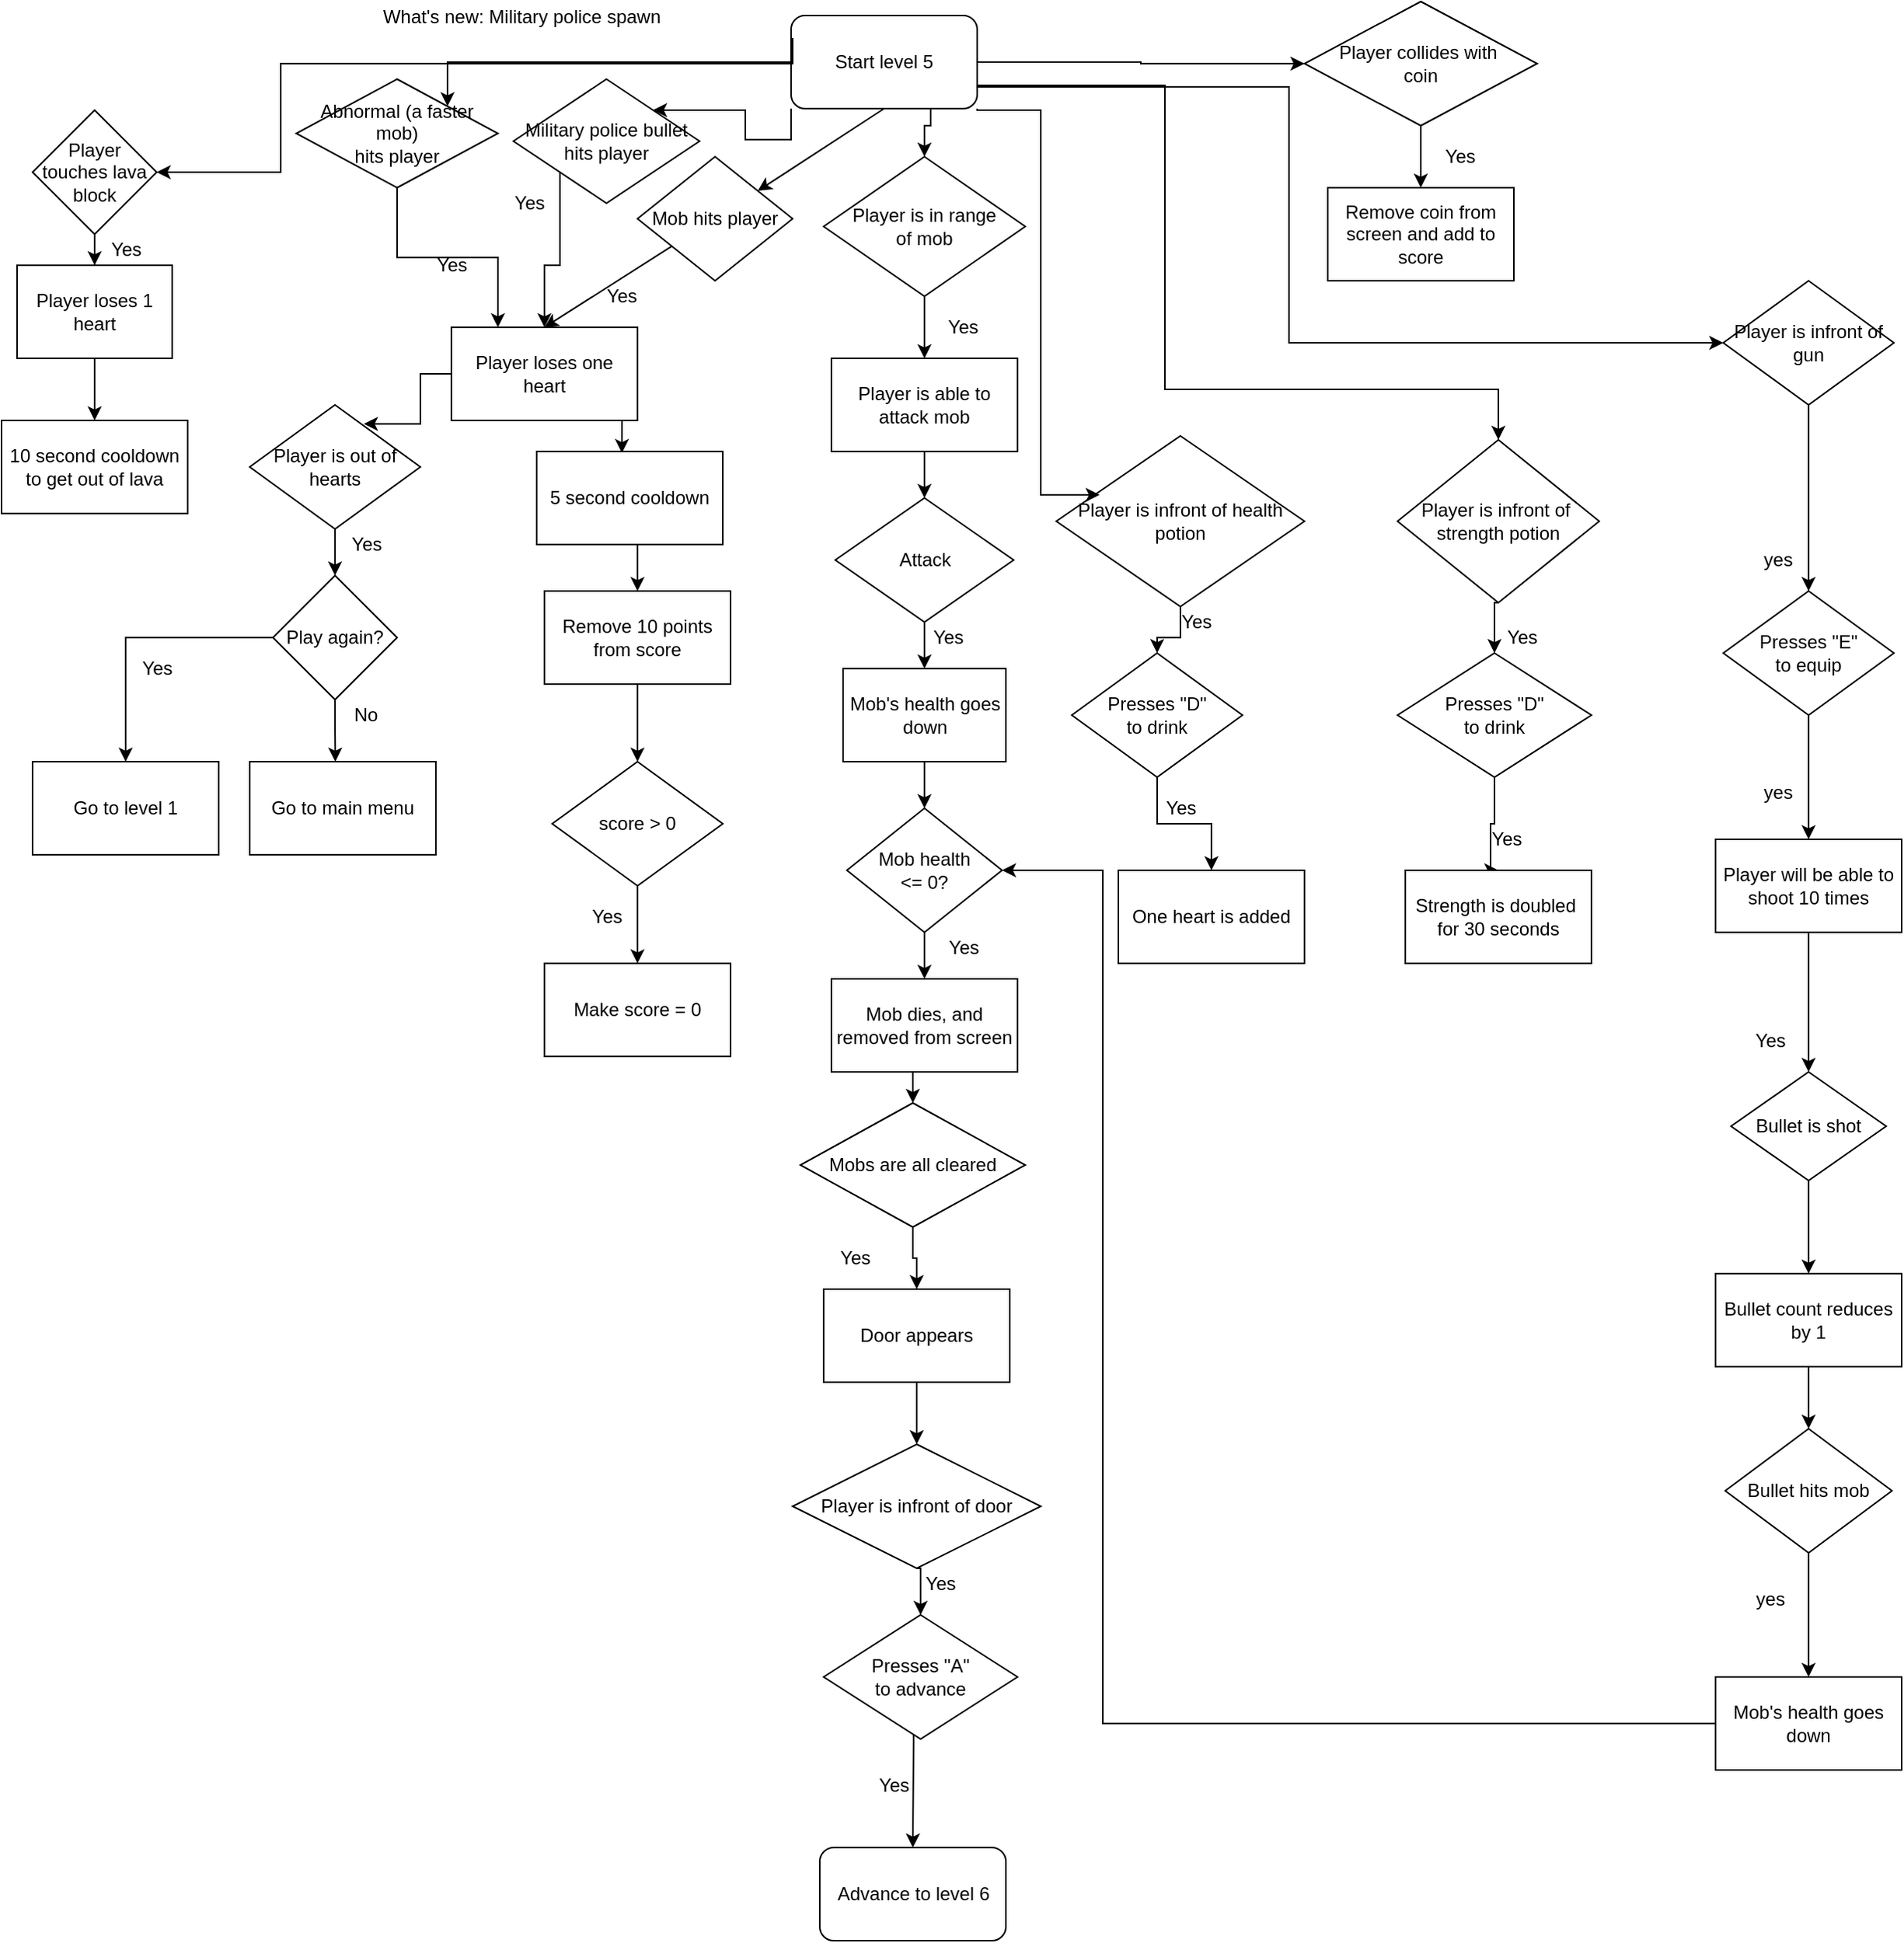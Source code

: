 <mxfile version="14.4.8" type="device"><diagram id="xkkhSHeA-ffI-onqJJuW" name="Page-1"><mxGraphModel dx="2272" dy="737" grid="1" gridSize="10" guides="1" tooltips="1" connect="1" arrows="1" fold="1" page="1" pageScale="1" pageWidth="850" pageHeight="1100" math="0" shadow="0"><root><mxCell id="0"/><mxCell id="1" parent="0"/><mxCell id="xJRGZZut8tcqVlzGXJP9-3" value="" style="group" parent="1" vertex="1" connectable="0"><mxGeometry x="360" y="10" width="120" height="60" as="geometry"/></mxCell><mxCell id="xJRGZZut8tcqVlzGXJP9-1" value="Start level 5" style="rounded=1;whiteSpace=wrap;html=1;" parent="xJRGZZut8tcqVlzGXJP9-3" vertex="1"><mxGeometry x="-1" y="-1" width="120" height="60" as="geometry"/></mxCell><mxCell id="xJRGZZut8tcqVlzGXJP9-4" value="Mob hits player" style="rhombus;whiteSpace=wrap;html=1;" parent="1" vertex="1"><mxGeometry x="260" y="100" width="100" height="80" as="geometry"/></mxCell><mxCell id="xJRGZZut8tcqVlzGXJP9-43" style="edgeStyle=orthogonalEdgeStyle;rounded=0;orthogonalLoop=1;jettySize=auto;html=1;exitX=1;exitY=1;exitDx=0;exitDy=0;entryX=0.458;entryY=0.017;entryDx=0;entryDy=0;entryPerimeter=0;" parent="1" source="xJRGZZut8tcqVlzGXJP9-5" target="xJRGZZut8tcqVlzGXJP9-42" edge="1"><mxGeometry relative="1" as="geometry"/></mxCell><mxCell id="xJRGZZut8tcqVlzGXJP9-51" style="edgeStyle=orthogonalEdgeStyle;rounded=0;orthogonalLoop=1;jettySize=auto;html=1;exitX=0;exitY=0.5;exitDx=0;exitDy=0;entryX=0.669;entryY=0.153;entryDx=0;entryDy=0;entryPerimeter=0;" parent="1" source="xJRGZZut8tcqVlzGXJP9-5" target="xJRGZZut8tcqVlzGXJP9-41" edge="1"><mxGeometry relative="1" as="geometry"/></mxCell><mxCell id="xJRGZZut8tcqVlzGXJP9-5" value="Player loses one heart" style="rounded=0;whiteSpace=wrap;html=1;" parent="1" vertex="1"><mxGeometry x="140" y="210" width="120" height="60" as="geometry"/></mxCell><mxCell id="xJRGZZut8tcqVlzGXJP9-8" value="" style="endArrow=classic;html=1;entryX=0.5;entryY=0;entryDx=0;entryDy=0;" parent="1" source="xJRGZZut8tcqVlzGXJP9-4" target="xJRGZZut8tcqVlzGXJP9-5" edge="1"><mxGeometry width="50" height="50" relative="1" as="geometry"><mxPoint x="400" y="280" as="sourcePoint"/><mxPoint x="220" y="160" as="targetPoint"/></mxGeometry></mxCell><mxCell id="xJRGZZut8tcqVlzGXJP9-9" value="Yes" style="text;html=1;strokeColor=none;fillColor=none;align=center;verticalAlign=middle;whiteSpace=wrap;rounded=0;" parent="1" vertex="1"><mxGeometry x="230" y="180" width="40" height="20" as="geometry"/></mxCell><mxCell id="xJRGZZut8tcqVlzGXJP9-10" value="" style="endArrow=classic;html=1;exitX=0.5;exitY=1;exitDx=0;exitDy=0;" parent="1" source="xJRGZZut8tcqVlzGXJP9-1" target="xJRGZZut8tcqVlzGXJP9-4" edge="1"><mxGeometry width="50" height="50" relative="1" as="geometry"><mxPoint x="400" y="280" as="sourcePoint"/><mxPoint x="450" y="230" as="targetPoint"/></mxGeometry></mxCell><mxCell id="xJRGZZut8tcqVlzGXJP9-16" style="edgeStyle=orthogonalEdgeStyle;rounded=0;orthogonalLoop=1;jettySize=auto;html=1;exitX=0.5;exitY=1;exitDx=0;exitDy=0;entryX=0.5;entryY=0;entryDx=0;entryDy=0;" parent="1" source="xJRGZZut8tcqVlzGXJP9-11" target="xJRGZZut8tcqVlzGXJP9-12" edge="1"><mxGeometry relative="1" as="geometry"/></mxCell><mxCell id="xJRGZZut8tcqVlzGXJP9-11" value="Player is in range&lt;br&gt;of mob" style="rhombus;whiteSpace=wrap;html=1;" parent="1" vertex="1"><mxGeometry x="380" y="100" width="130" height="90" as="geometry"/></mxCell><mxCell id="xJRGZZut8tcqVlzGXJP9-17" style="edgeStyle=orthogonalEdgeStyle;rounded=0;orthogonalLoop=1;jettySize=auto;html=1;exitX=0.5;exitY=1;exitDx=0;exitDy=0;entryX=0.5;entryY=0;entryDx=0;entryDy=0;" parent="1" source="xJRGZZut8tcqVlzGXJP9-12" target="xJRGZZut8tcqVlzGXJP9-13" edge="1"><mxGeometry relative="1" as="geometry"/></mxCell><mxCell id="xJRGZZut8tcqVlzGXJP9-12" value="Player is able to attack mob" style="rounded=0;whiteSpace=wrap;html=1;" parent="1" vertex="1"><mxGeometry x="385" y="230" width="120" height="60" as="geometry"/></mxCell><mxCell id="xJRGZZut8tcqVlzGXJP9-20" style="edgeStyle=orthogonalEdgeStyle;rounded=0;orthogonalLoop=1;jettySize=auto;html=1;exitX=0.5;exitY=1;exitDx=0;exitDy=0;entryX=0.5;entryY=0;entryDx=0;entryDy=0;" parent="1" source="xJRGZZut8tcqVlzGXJP9-13" target="xJRGZZut8tcqVlzGXJP9-14" edge="1"><mxGeometry relative="1" as="geometry"/></mxCell><mxCell id="xJRGZZut8tcqVlzGXJP9-13" value="Attack" style="rhombus;whiteSpace=wrap;html=1;" parent="1" vertex="1"><mxGeometry x="387.5" y="320" width="115" height="80" as="geometry"/></mxCell><mxCell id="xJRGZZut8tcqVlzGXJP9-14" value="Mob's health goes down" style="rounded=0;whiteSpace=wrap;html=1;" parent="1" vertex="1"><mxGeometry x="392.5" y="430" width="105" height="60" as="geometry"/></mxCell><mxCell id="xJRGZZut8tcqVlzGXJP9-15" style="edgeStyle=orthogonalEdgeStyle;rounded=0;orthogonalLoop=1;jettySize=auto;html=1;exitX=0.75;exitY=1;exitDx=0;exitDy=0;entryX=0.5;entryY=0;entryDx=0;entryDy=0;" parent="1" source="xJRGZZut8tcqVlzGXJP9-1" target="xJRGZZut8tcqVlzGXJP9-11" edge="1"><mxGeometry relative="1" as="geometry"><Array as="points"><mxPoint x="445" y="80"/></Array></mxGeometry></mxCell><mxCell id="xJRGZZut8tcqVlzGXJP9-18" value="Yes" style="text;html=1;strokeColor=none;fillColor=none;align=center;verticalAlign=middle;whiteSpace=wrap;rounded=0;" parent="1" vertex="1"><mxGeometry x="450" y="200" width="40" height="20" as="geometry"/></mxCell><mxCell id="xJRGZZut8tcqVlzGXJP9-21" value="Yes" style="text;html=1;align=center;verticalAlign=middle;resizable=0;points=[];autosize=1;" parent="1" vertex="1"><mxGeometry x="440" y="400" width="40" height="20" as="geometry"/></mxCell><mxCell id="xJRGZZut8tcqVlzGXJP9-22" value="Mob health&lt;br&gt;&amp;lt;= 0?" style="rhombus;whiteSpace=wrap;html=1;" parent="1" vertex="1"><mxGeometry x="395" y="520" width="100" height="80" as="geometry"/></mxCell><mxCell id="xJRGZZut8tcqVlzGXJP9-23" value="" style="endArrow=classic;html=1;exitX=0.5;exitY=1;exitDx=0;exitDy=0;entryX=0.5;entryY=0;entryDx=0;entryDy=0;" parent="1" source="xJRGZZut8tcqVlzGXJP9-14" target="xJRGZZut8tcqVlzGXJP9-22" edge="1"><mxGeometry width="50" height="50" relative="1" as="geometry"><mxPoint x="400" y="570" as="sourcePoint"/><mxPoint x="450" y="520" as="targetPoint"/></mxGeometry></mxCell><mxCell id="Jt_58fMAs7KJmYxRayXe-1" style="edgeStyle=orthogonalEdgeStyle;rounded=0;orthogonalLoop=1;jettySize=auto;html=1;exitX=0.5;exitY=1;exitDx=0;exitDy=0;entryX=0.5;entryY=0;entryDx=0;entryDy=0;" parent="1" source="xJRGZZut8tcqVlzGXJP9-24" target="xJRGZZut8tcqVlzGXJP9-56" edge="1"><mxGeometry relative="1" as="geometry"/></mxCell><mxCell id="xJRGZZut8tcqVlzGXJP9-24" value="Mob dies, and removed from screen" style="rounded=0;whiteSpace=wrap;html=1;" parent="1" vertex="1"><mxGeometry x="385" y="630" width="120" height="60" as="geometry"/></mxCell><mxCell id="xJRGZZut8tcqVlzGXJP9-25" value="" style="endArrow=classic;html=1;exitX=0.5;exitY=1;exitDx=0;exitDy=0;" parent="1" source="xJRGZZut8tcqVlzGXJP9-22" target="xJRGZZut8tcqVlzGXJP9-24" edge="1"><mxGeometry width="50" height="50" relative="1" as="geometry"><mxPoint x="400" y="410" as="sourcePoint"/><mxPoint x="450" y="360" as="targetPoint"/></mxGeometry></mxCell><mxCell id="xJRGZZut8tcqVlzGXJP9-26" style="edgeStyle=orthogonalEdgeStyle;rounded=0;orthogonalLoop=1;jettySize=auto;html=1;exitX=1;exitY=0.5;exitDx=0;exitDy=0;entryX=0;entryY=0.5;entryDx=0;entryDy=0;" parent="1" source="xJRGZZut8tcqVlzGXJP9-1" target="xJRGZZut8tcqVlzGXJP9-27" edge="1"><mxGeometry relative="1" as="geometry"><mxPoint x="610" y="49.8" as="targetPoint"/></mxGeometry></mxCell><mxCell id="xJRGZZut8tcqVlzGXJP9-38" style="edgeStyle=orthogonalEdgeStyle;rounded=0;orthogonalLoop=1;jettySize=auto;html=1;exitX=0.5;exitY=1;exitDx=0;exitDy=0;entryX=0.5;entryY=0;entryDx=0;entryDy=0;" parent="1" source="xJRGZZut8tcqVlzGXJP9-27" target="xJRGZZut8tcqVlzGXJP9-29" edge="1"><mxGeometry relative="1" as="geometry"/></mxCell><mxCell id="xJRGZZut8tcqVlzGXJP9-27" value="Player collides with&amp;nbsp;&lt;br&gt;coin" style="rhombus;whiteSpace=wrap;html=1;" parent="1" vertex="1"><mxGeometry x="690" width="150" height="80" as="geometry"/></mxCell><mxCell id="xJRGZZut8tcqVlzGXJP9-29" value="Remove coin from screen and add to score" style="whiteSpace=wrap;html=1;" parent="1" vertex="1"><mxGeometry x="705" y="120" width="120" height="60" as="geometry"/></mxCell><mxCell id="xJRGZZut8tcqVlzGXJP9-34" style="edgeStyle=orthogonalEdgeStyle;rounded=0;orthogonalLoop=1;jettySize=auto;html=1;exitX=0.5;exitY=1;exitDx=0;exitDy=0;entryX=0.5;entryY=0;entryDx=0;entryDy=0;" parent="1" source="xJRGZZut8tcqVlzGXJP9-30" target="xJRGZZut8tcqVlzGXJP9-31" edge="1"><mxGeometry relative="1" as="geometry"/></mxCell><mxCell id="xJRGZZut8tcqVlzGXJP9-30" value="Remove 10 points from score" style="whiteSpace=wrap;html=1;" parent="1" vertex="1"><mxGeometry x="200" y="380" width="120" height="60" as="geometry"/></mxCell><mxCell id="xJRGZZut8tcqVlzGXJP9-35" style="edgeStyle=orthogonalEdgeStyle;rounded=0;orthogonalLoop=1;jettySize=auto;html=1;exitX=0.5;exitY=1;exitDx=0;exitDy=0;entryX=0.5;entryY=0;entryDx=0;entryDy=0;" parent="1" source="xJRGZZut8tcqVlzGXJP9-31" target="xJRGZZut8tcqVlzGXJP9-32" edge="1"><mxGeometry relative="1" as="geometry"/></mxCell><mxCell id="xJRGZZut8tcqVlzGXJP9-31" value="score &amp;gt; 0" style="rhombus;whiteSpace=wrap;html=1;" parent="1" vertex="1"><mxGeometry x="205" y="490" width="110" height="80" as="geometry"/></mxCell><mxCell id="xJRGZZut8tcqVlzGXJP9-32" value="Make score = 0" style="rounded=0;whiteSpace=wrap;html=1;" parent="1" vertex="1"><mxGeometry x="200" y="620" width="120" height="60" as="geometry"/></mxCell><mxCell id="xJRGZZut8tcqVlzGXJP9-36" value="Yes" style="text;html=1;align=center;verticalAlign=middle;resizable=0;points=[];autosize=1;" parent="1" vertex="1"><mxGeometry x="220" y="580" width="40" height="20" as="geometry"/></mxCell><mxCell id="xJRGZZut8tcqVlzGXJP9-39" value="Yes" style="text;html=1;align=center;verticalAlign=middle;resizable=0;points=[];autosize=1;" parent="1" vertex="1"><mxGeometry x="770" y="90" width="40" height="20" as="geometry"/></mxCell><mxCell id="xJRGZZut8tcqVlzGXJP9-52" style="edgeStyle=orthogonalEdgeStyle;rounded=0;orthogonalLoop=1;jettySize=auto;html=1;exitX=0.5;exitY=1;exitDx=0;exitDy=0;" parent="1" source="xJRGZZut8tcqVlzGXJP9-41" target="xJRGZZut8tcqVlzGXJP9-46" edge="1"><mxGeometry relative="1" as="geometry"/></mxCell><mxCell id="xJRGZZut8tcqVlzGXJP9-41" value="Player is out of hearts" style="rhombus;whiteSpace=wrap;html=1;" parent="1" vertex="1"><mxGeometry x="10" y="260" width="110" height="80" as="geometry"/></mxCell><mxCell id="xJRGZZut8tcqVlzGXJP9-44" style="edgeStyle=orthogonalEdgeStyle;rounded=0;orthogonalLoop=1;jettySize=auto;html=1;exitX=0.5;exitY=1;exitDx=0;exitDy=0;entryX=0.5;entryY=0;entryDx=0;entryDy=0;" parent="1" source="xJRGZZut8tcqVlzGXJP9-42" target="xJRGZZut8tcqVlzGXJP9-30" edge="1"><mxGeometry relative="1" as="geometry"/></mxCell><mxCell id="xJRGZZut8tcqVlzGXJP9-42" value="5 second cooldown" style="whiteSpace=wrap;html=1;" parent="1" vertex="1"><mxGeometry x="195" y="290" width="120" height="60" as="geometry"/></mxCell><mxCell id="xJRGZZut8tcqVlzGXJP9-49" style="edgeStyle=orthogonalEdgeStyle;rounded=0;orthogonalLoop=1;jettySize=auto;html=1;exitX=0.5;exitY=1;exitDx=0;exitDy=0;entryX=0.46;entryY=0;entryDx=0;entryDy=0;entryPerimeter=0;" parent="1" source="xJRGZZut8tcqVlzGXJP9-46" target="xJRGZZut8tcqVlzGXJP9-47" edge="1"><mxGeometry relative="1" as="geometry"/></mxCell><mxCell id="Jt_58fMAs7KJmYxRayXe-14" style="edgeStyle=orthogonalEdgeStyle;rounded=0;orthogonalLoop=1;jettySize=auto;html=1;exitX=0;exitY=0.5;exitDx=0;exitDy=0;entryX=0.5;entryY=0;entryDx=0;entryDy=0;" parent="1" source="xJRGZZut8tcqVlzGXJP9-46" target="Jt_58fMAs7KJmYxRayXe-13" edge="1"><mxGeometry relative="1" as="geometry"/></mxCell><mxCell id="xJRGZZut8tcqVlzGXJP9-46" value="Play again?" style="rhombus;whiteSpace=wrap;html=1;" parent="1" vertex="1"><mxGeometry x="25" y="370" width="80" height="80" as="geometry"/></mxCell><mxCell id="xJRGZZut8tcqVlzGXJP9-47" value="Go to main menu" style="rounded=0;whiteSpace=wrap;html=1;" parent="1" vertex="1"><mxGeometry x="10" y="490" width="120" height="60" as="geometry"/></mxCell><mxCell id="xJRGZZut8tcqVlzGXJP9-50" value="No" style="text;html=1;strokeColor=none;fillColor=none;align=center;verticalAlign=middle;whiteSpace=wrap;rounded=0;" parent="1" vertex="1"><mxGeometry x="65" y="450" width="40" height="20" as="geometry"/></mxCell><mxCell id="xJRGZZut8tcqVlzGXJP9-53" value="Yes" style="text;html=1;align=center;verticalAlign=middle;resizable=0;points=[];autosize=1;" parent="1" vertex="1"><mxGeometry x="65" y="340" width="40" height="20" as="geometry"/></mxCell><mxCell id="xJRGZZut8tcqVlzGXJP9-55" value="Yes" style="text;html=1;align=center;verticalAlign=middle;resizable=0;points=[];autosize=1;" parent="1" vertex="1"><mxGeometry x="-70" y="420" width="40" height="20" as="geometry"/></mxCell><mxCell id="3D5SdrnPNjiN8urEaTNC-56" style="edgeStyle=orthogonalEdgeStyle;rounded=0;orthogonalLoop=1;jettySize=auto;html=1;exitX=0.5;exitY=1;exitDx=0;exitDy=0;" parent="1" source="xJRGZZut8tcqVlzGXJP9-56" target="xJRGZZut8tcqVlzGXJP9-60" edge="1"><mxGeometry relative="1" as="geometry"><mxPoint x="437.46" y="828.02" as="targetPoint"/></mxGeometry></mxCell><mxCell id="xJRGZZut8tcqVlzGXJP9-56" value="Mobs are all cleared" style="rhombus;whiteSpace=wrap;html=1;" parent="1" vertex="1"><mxGeometry x="365" y="710" width="145" height="80" as="geometry"/></mxCell><mxCell id="xJRGZZut8tcqVlzGXJP9-66" style="edgeStyle=orthogonalEdgeStyle;rounded=0;orthogonalLoop=1;jettySize=auto;html=1;exitX=0.5;exitY=1;exitDx=0;exitDy=0;" parent="1" source="xJRGZZut8tcqVlzGXJP9-60" target="xJRGZZut8tcqVlzGXJP9-61" edge="1"><mxGeometry relative="1" as="geometry"/></mxCell><mxCell id="xJRGZZut8tcqVlzGXJP9-60" value="Door appears" style="rounded=0;whiteSpace=wrap;html=1;" parent="1" vertex="1"><mxGeometry x="380" y="830" width="120" height="60" as="geometry"/></mxCell><mxCell id="xJRGZZut8tcqVlzGXJP9-68" style="edgeStyle=orthogonalEdgeStyle;rounded=0;orthogonalLoop=1;jettySize=auto;html=1;exitX=0.5;exitY=1;exitDx=0;exitDy=0;entryX=0.5;entryY=0;entryDx=0;entryDy=0;" parent="1" source="xJRGZZut8tcqVlzGXJP9-61" target="xJRGZZut8tcqVlzGXJP9-62" edge="1"><mxGeometry relative="1" as="geometry"/></mxCell><mxCell id="xJRGZZut8tcqVlzGXJP9-61" value="Player is infront of door" style="rhombus;whiteSpace=wrap;html=1;" parent="1" vertex="1"><mxGeometry x="360" y="930" width="160" height="80" as="geometry"/></mxCell><mxCell id="xJRGZZut8tcqVlzGXJP9-70" style="edgeStyle=orthogonalEdgeStyle;rounded=0;orthogonalLoop=1;jettySize=auto;html=1;entryX=0.5;entryY=0;entryDx=0;entryDy=0;" parent="1" target="xJRGZZut8tcqVlzGXJP9-63" edge="1"><mxGeometry relative="1" as="geometry"><mxPoint x="437.5" y="1051" as="sourcePoint"/></mxGeometry></mxCell><mxCell id="xJRGZZut8tcqVlzGXJP9-62" value="Presses &quot;A&quot;&lt;br&gt;to advance" style="rhombus;whiteSpace=wrap;html=1;" parent="1" vertex="1"><mxGeometry x="380" y="1040" width="125" height="80" as="geometry"/></mxCell><mxCell id="xJRGZZut8tcqVlzGXJP9-63" value="Advance to level 6" style="rounded=1;whiteSpace=wrap;html=1;" parent="1" vertex="1"><mxGeometry x="377.5" y="1190" width="120" height="60" as="geometry"/></mxCell><mxCell id="xJRGZZut8tcqVlzGXJP9-67" value="Yes" style="text;html=1;align=center;verticalAlign=middle;resizable=0;points=[];autosize=1;" parent="1" vertex="1"><mxGeometry x="435" y="1010" width="40" height="20" as="geometry"/></mxCell><mxCell id="xJRGZZut8tcqVlzGXJP9-69" value="Yes" style="text;html=1;align=center;verticalAlign=middle;resizable=0;points=[];autosize=1;" parent="1" vertex="1"><mxGeometry x="405" y="1140" width="40" height="20" as="geometry"/></mxCell><mxCell id="xJRGZZut8tcqVlzGXJP9-71" value="Yes" style="text;html=1;align=center;verticalAlign=middle;resizable=0;points=[];autosize=1;" parent="1" vertex="1"><mxGeometry x="450" y="600" width="40" height="20" as="geometry"/></mxCell><mxCell id="Jt_58fMAs7KJmYxRayXe-9" style="edgeStyle=orthogonalEdgeStyle;rounded=0;orthogonalLoop=1;jettySize=auto;html=1;exitX=0.5;exitY=1;exitDx=0;exitDy=0;" parent="1" source="Jt_58fMAs7KJmYxRayXe-5" target="Jt_58fMAs7KJmYxRayXe-6" edge="1"><mxGeometry relative="1" as="geometry"/></mxCell><mxCell id="Jt_58fMAs7KJmYxRayXe-5" value="Player is infront of health potion" style="rhombus;whiteSpace=wrap;html=1;" parent="1" vertex="1"><mxGeometry x="530" y="280" width="160" height="110" as="geometry"/></mxCell><mxCell id="Jt_58fMAs7KJmYxRayXe-10" style="edgeStyle=orthogonalEdgeStyle;rounded=0;orthogonalLoop=1;jettySize=auto;html=1;exitX=0.5;exitY=1;exitDx=0;exitDy=0;" parent="1" source="Jt_58fMAs7KJmYxRayXe-6" target="Jt_58fMAs7KJmYxRayXe-7" edge="1"><mxGeometry relative="1" as="geometry"/></mxCell><mxCell id="Jt_58fMAs7KJmYxRayXe-6" value="Presses &quot;D&quot;&lt;br&gt;to drink" style="rhombus;whiteSpace=wrap;html=1;" parent="1" vertex="1"><mxGeometry x="540" y="420" width="110" height="80" as="geometry"/></mxCell><mxCell id="Jt_58fMAs7KJmYxRayXe-7" value="One heart is added" style="whiteSpace=wrap;html=1;" parent="1" vertex="1"><mxGeometry x="570" y="560" width="120" height="60" as="geometry"/></mxCell><mxCell id="Jt_58fMAs7KJmYxRayXe-8" style="edgeStyle=orthogonalEdgeStyle;rounded=0;orthogonalLoop=1;jettySize=auto;html=1;exitX=1;exitY=1;exitDx=0;exitDy=0;entryX=0.175;entryY=0.345;entryDx=0;entryDy=0;entryPerimeter=0;" parent="1" source="xJRGZZut8tcqVlzGXJP9-1" target="Jt_58fMAs7KJmYxRayXe-5" edge="1"><mxGeometry relative="1" as="geometry"><Array as="points"><mxPoint x="520" y="70"/><mxPoint x="520" y="318"/></Array></mxGeometry></mxCell><mxCell id="Jt_58fMAs7KJmYxRayXe-11" value="Yes" style="text;html=1;align=center;verticalAlign=middle;resizable=0;points=[];autosize=1;" parent="1" vertex="1"><mxGeometry x="600" y="390" width="40" height="20" as="geometry"/></mxCell><mxCell id="Jt_58fMAs7KJmYxRayXe-12" value="Yes" style="text;html=1;align=center;verticalAlign=middle;resizable=0;points=[];autosize=1;" parent="1" vertex="1"><mxGeometry x="590" y="510" width="40" height="20" as="geometry"/></mxCell><mxCell id="Jt_58fMAs7KJmYxRayXe-13" value="Go to level 1" style="rounded=0;whiteSpace=wrap;html=1;" parent="1" vertex="1"><mxGeometry x="-130" y="490" width="120" height="60" as="geometry"/></mxCell><mxCell id="Jt_58fMAs7KJmYxRayXe-15" value="What's new: Military police spawn" style="text;html=1;align=center;verticalAlign=middle;resizable=0;points=[];autosize=1;" parent="1" vertex="1"><mxGeometry x="90" width="190" height="20" as="geometry"/></mxCell><mxCell id="Jt_58fMAs7KJmYxRayXe-19" style="edgeStyle=orthogonalEdgeStyle;rounded=0;orthogonalLoop=1;jettySize=auto;html=1;exitX=0.5;exitY=1;exitDx=0;exitDy=0;entryX=0.25;entryY=0;entryDx=0;entryDy=0;" parent="1" source="Jt_58fMAs7KJmYxRayXe-16" target="xJRGZZut8tcqVlzGXJP9-5" edge="1"><mxGeometry relative="1" as="geometry"><Array as="points"><mxPoint x="105" y="165"/><mxPoint x="170" y="165"/></Array></mxGeometry></mxCell><mxCell id="Jt_58fMAs7KJmYxRayXe-16" value="Abnormal (a faster mob) &lt;br&gt;hits player" style="rhombus;whiteSpace=wrap;html=1;" parent="1" vertex="1"><mxGeometry x="40" y="50" width="130" height="70" as="geometry"/></mxCell><mxCell id="Jt_58fMAs7KJmYxRayXe-17" style="edgeStyle=orthogonalEdgeStyle;rounded=0;orthogonalLoop=1;jettySize=auto;html=1;exitX=0;exitY=0.5;exitDx=0;exitDy=0;entryX=1;entryY=0;entryDx=0;entryDy=0;" parent="1" source="xJRGZZut8tcqVlzGXJP9-1" target="Jt_58fMAs7KJmYxRayXe-16" edge="1"><mxGeometry relative="1" as="geometry"><Array as="points"><mxPoint x="138" y="39"/></Array></mxGeometry></mxCell><mxCell id="Jt_58fMAs7KJmYxRayXe-20" value="Yes" style="text;html=1;align=center;verticalAlign=middle;resizable=0;points=[];autosize=1;" parent="1" vertex="1"><mxGeometry x="120" y="160" width="40" height="20" as="geometry"/></mxCell><mxCell id="Jt_58fMAs7KJmYxRayXe-27" style="edgeStyle=orthogonalEdgeStyle;rounded=0;orthogonalLoop=1;jettySize=auto;html=1;exitX=0.5;exitY=1;exitDx=0;exitDy=0;" parent="1" source="Jt_58fMAs7KJmYxRayXe-21" target="Jt_58fMAs7KJmYxRayXe-22" edge="1"><mxGeometry relative="1" as="geometry"/></mxCell><mxCell id="Jt_58fMAs7KJmYxRayXe-21" value="Player touches lava block" style="rhombus;whiteSpace=wrap;html=1;" parent="1" vertex="1"><mxGeometry x="-130" y="70" width="80" height="80" as="geometry"/></mxCell><mxCell id="Jt_58fMAs7KJmYxRayXe-29" style="edgeStyle=orthogonalEdgeStyle;rounded=0;orthogonalLoop=1;jettySize=auto;html=1;exitX=0.5;exitY=1;exitDx=0;exitDy=0;" parent="1" source="Jt_58fMAs7KJmYxRayXe-22" target="Jt_58fMAs7KJmYxRayXe-24" edge="1"><mxGeometry relative="1" as="geometry"/></mxCell><mxCell id="Jt_58fMAs7KJmYxRayXe-22" value="Player loses 1 heart" style="whiteSpace=wrap;html=1;" parent="1" vertex="1"><mxGeometry x="-140" y="170" width="100" height="60" as="geometry"/></mxCell><mxCell id="Jt_58fMAs7KJmYxRayXe-24" value="10 second cooldown to get out of lava" style="whiteSpace=wrap;html=1;" parent="1" vertex="1"><mxGeometry x="-150" y="270" width="120" height="60" as="geometry"/></mxCell><mxCell id="Jt_58fMAs7KJmYxRayXe-26" style="edgeStyle=orthogonalEdgeStyle;rounded=0;orthogonalLoop=1;jettySize=auto;html=1;exitX=0;exitY=0.25;exitDx=0;exitDy=0;" parent="1" source="xJRGZZut8tcqVlzGXJP9-1" target="Jt_58fMAs7KJmYxRayXe-21" edge="1"><mxGeometry relative="1" as="geometry"><Array as="points"><mxPoint x="360" y="40"/><mxPoint x="30" y="40"/><mxPoint x="30" y="110"/></Array></mxGeometry></mxCell><mxCell id="Jt_58fMAs7KJmYxRayXe-28" value="Yes" style="text;html=1;align=center;verticalAlign=middle;resizable=0;points=[];autosize=1;" parent="1" vertex="1"><mxGeometry x="-90" y="150" width="40" height="20" as="geometry"/></mxCell><mxCell id="Jt_58fMAs7KJmYxRayXe-37" style="edgeStyle=orthogonalEdgeStyle;rounded=0;orthogonalLoop=1;jettySize=auto;html=1;exitX=0.5;exitY=1;exitDx=0;exitDy=0;entryX=0.5;entryY=0;entryDx=0;entryDy=0;" parent="1" source="Jt_58fMAs7KJmYxRayXe-31" target="Jt_58fMAs7KJmYxRayXe-32" edge="1"><mxGeometry relative="1" as="geometry"/></mxCell><mxCell id="Jt_58fMAs7KJmYxRayXe-31" value="Player is infront of gun" style="rhombus;whiteSpace=wrap;html=1;" parent="1" vertex="1"><mxGeometry x="960" y="180" width="110" height="80" as="geometry"/></mxCell><mxCell id="Jt_58fMAs7KJmYxRayXe-38" style="edgeStyle=orthogonalEdgeStyle;rounded=0;orthogonalLoop=1;jettySize=auto;html=1;exitX=0.5;exitY=1;exitDx=0;exitDy=0;entryX=0.5;entryY=0;entryDx=0;entryDy=0;" parent="1" source="Jt_58fMAs7KJmYxRayXe-32" target="Jt_58fMAs7KJmYxRayXe-33" edge="1"><mxGeometry relative="1" as="geometry"/></mxCell><mxCell id="Jt_58fMAs7KJmYxRayXe-32" value="Presses &quot;E&quot;&lt;br&gt;to equip" style="rhombus;whiteSpace=wrap;html=1;" parent="1" vertex="1"><mxGeometry x="960" y="380" width="110" height="80" as="geometry"/></mxCell><mxCell id="Jt_58fMAs7KJmYxRayXe-52" style="edgeStyle=orthogonalEdgeStyle;rounded=0;orthogonalLoop=1;jettySize=auto;html=1;exitX=0.5;exitY=1;exitDx=0;exitDy=0;entryX=0.5;entryY=0;entryDx=0;entryDy=0;" parent="1" source="Jt_58fMAs7KJmYxRayXe-33" target="Jt_58fMAs7KJmYxRayXe-48" edge="1"><mxGeometry relative="1" as="geometry"/></mxCell><mxCell id="Jt_58fMAs7KJmYxRayXe-33" value="Player will be able to shoot 10 times" style="rounded=0;whiteSpace=wrap;html=1;" parent="1" vertex="1"><mxGeometry x="955" y="540" width="120" height="60" as="geometry"/></mxCell><mxCell id="Jt_58fMAs7KJmYxRayXe-41" style="edgeStyle=orthogonalEdgeStyle;rounded=0;orthogonalLoop=1;jettySize=auto;html=1;exitX=0.5;exitY=1;exitDx=0;exitDy=0;" parent="1" source="Jt_58fMAs7KJmYxRayXe-34" target="Jt_58fMAs7KJmYxRayXe-35" edge="1"><mxGeometry relative="1" as="geometry"/></mxCell><mxCell id="Jt_58fMAs7KJmYxRayXe-34" value="Bullet hits mob" style="rhombus;whiteSpace=wrap;html=1;" parent="1" vertex="1"><mxGeometry x="961.25" y="920" width="107.5" height="80" as="geometry"/></mxCell><mxCell id="Jt_58fMAs7KJmYxRayXe-45" style="edgeStyle=orthogonalEdgeStyle;rounded=0;orthogonalLoop=1;jettySize=auto;html=1;exitX=0;exitY=0.5;exitDx=0;exitDy=0;entryX=1;entryY=0.5;entryDx=0;entryDy=0;" parent="1" source="Jt_58fMAs7KJmYxRayXe-35" target="xJRGZZut8tcqVlzGXJP9-22" edge="1"><mxGeometry relative="1" as="geometry"><Array as="points"><mxPoint x="560" y="1110"/><mxPoint x="560" y="560"/></Array></mxGeometry></mxCell><mxCell id="Jt_58fMAs7KJmYxRayXe-35" value="Mob's health goes down" style="whiteSpace=wrap;html=1;" parent="1" vertex="1"><mxGeometry x="955" y="1080" width="120" height="60" as="geometry"/></mxCell><mxCell id="Jt_58fMAs7KJmYxRayXe-36" style="edgeStyle=orthogonalEdgeStyle;rounded=0;orthogonalLoop=1;jettySize=auto;html=1;exitX=1;exitY=0.75;exitDx=0;exitDy=0;" parent="1" source="xJRGZZut8tcqVlzGXJP9-1" target="Jt_58fMAs7KJmYxRayXe-31" edge="1"><mxGeometry relative="1" as="geometry"><Array as="points"><mxPoint x="479" y="55"/><mxPoint x="680" y="55"/><mxPoint x="680" y="220"/></Array></mxGeometry></mxCell><mxCell id="Jt_58fMAs7KJmYxRayXe-42" value="yes" style="text;html=1;align=center;verticalAlign=middle;resizable=0;points=[];autosize=1;" parent="1" vertex="1"><mxGeometry x="980" y="350" width="30" height="20" as="geometry"/></mxCell><mxCell id="Jt_58fMAs7KJmYxRayXe-43" value="yes" style="text;html=1;align=center;verticalAlign=middle;resizable=0;points=[];autosize=1;" parent="1" vertex="1"><mxGeometry x="980" y="500" width="30" height="20" as="geometry"/></mxCell><mxCell id="Jt_58fMAs7KJmYxRayXe-44" value="yes" style="text;html=1;align=center;verticalAlign=middle;resizable=0;points=[];autosize=1;" parent="1" vertex="1"><mxGeometry x="975" y="1020" width="30" height="20" as="geometry"/></mxCell><mxCell id="Jt_58fMAs7KJmYxRayXe-51" style="edgeStyle=orthogonalEdgeStyle;rounded=0;orthogonalLoop=1;jettySize=auto;html=1;exitX=0.5;exitY=1;exitDx=0;exitDy=0;entryX=0.5;entryY=0;entryDx=0;entryDy=0;" parent="1" source="Jt_58fMAs7KJmYxRayXe-48" target="Jt_58fMAs7KJmYxRayXe-49" edge="1"><mxGeometry relative="1" as="geometry"/></mxCell><mxCell id="Jt_58fMAs7KJmYxRayXe-48" value="Bullet is shot" style="rhombus;whiteSpace=wrap;html=1;" parent="1" vertex="1"><mxGeometry x="965" y="690" width="100" height="70" as="geometry"/></mxCell><mxCell id="Jt_58fMAs7KJmYxRayXe-50" style="edgeStyle=orthogonalEdgeStyle;rounded=0;orthogonalLoop=1;jettySize=auto;html=1;exitX=0.5;exitY=1;exitDx=0;exitDy=0;entryX=0.5;entryY=0;entryDx=0;entryDy=0;" parent="1" source="Jt_58fMAs7KJmYxRayXe-49" target="Jt_58fMAs7KJmYxRayXe-34" edge="1"><mxGeometry relative="1" as="geometry"/></mxCell><mxCell id="Jt_58fMAs7KJmYxRayXe-49" value="Bullet count reduces by 1" style="whiteSpace=wrap;html=1;" parent="1" vertex="1"><mxGeometry x="955" y="820" width="120" height="60" as="geometry"/></mxCell><mxCell id="Jt_58fMAs7KJmYxRayXe-53" value="Yes" style="text;html=1;align=center;verticalAlign=middle;resizable=0;points=[];autosize=1;" parent="1" vertex="1"><mxGeometry x="970" y="660" width="40" height="20" as="geometry"/></mxCell><mxCell id="3D5SdrnPNjiN8urEaTNC-11" style="edgeStyle=orthogonalEdgeStyle;rounded=0;orthogonalLoop=1;jettySize=auto;html=1;exitX=0.5;exitY=1;exitDx=0;exitDy=0;entryX=0.5;entryY=0;entryDx=0;entryDy=0;" parent="1" source="3D5SdrnPNjiN8urEaTNC-7" target="3D5SdrnPNjiN8urEaTNC-8" edge="1"><mxGeometry relative="1" as="geometry"/></mxCell><mxCell id="3D5SdrnPNjiN8urEaTNC-7" value="Player is infront of&amp;nbsp;&lt;br&gt;strength potion" style="rhombus;whiteSpace=wrap;html=1;" parent="1" vertex="1"><mxGeometry x="750" y="282.5" width="130" height="105" as="geometry"/></mxCell><mxCell id="3D5SdrnPNjiN8urEaTNC-12" style="edgeStyle=orthogonalEdgeStyle;rounded=0;orthogonalLoop=1;jettySize=auto;html=1;exitX=0.5;exitY=1;exitDx=0;exitDy=0;entryX=0.5;entryY=0;entryDx=0;entryDy=0;" parent="1" source="3D5SdrnPNjiN8urEaTNC-8" target="3D5SdrnPNjiN8urEaTNC-9" edge="1"><mxGeometry relative="1" as="geometry"><Array as="points"><mxPoint x="813" y="530"/><mxPoint x="810" y="530"/><mxPoint x="810" y="560"/></Array></mxGeometry></mxCell><mxCell id="3D5SdrnPNjiN8urEaTNC-8" value="Presses &quot;D&quot;&lt;br&gt;to drink" style="rhombus;whiteSpace=wrap;html=1;" parent="1" vertex="1"><mxGeometry x="750" y="420" width="125" height="80" as="geometry"/></mxCell><mxCell id="3D5SdrnPNjiN8urEaTNC-9" value="Strength is doubled&amp;nbsp;&lt;br&gt;for 30 seconds" style="whiteSpace=wrap;html=1;" parent="1" vertex="1"><mxGeometry x="755" y="560" width="120" height="60" as="geometry"/></mxCell><mxCell id="3D5SdrnPNjiN8urEaTNC-10" style="edgeStyle=orthogonalEdgeStyle;rounded=0;orthogonalLoop=1;jettySize=auto;html=1;exitX=1;exitY=0.75;exitDx=0;exitDy=0;" parent="1" source="xJRGZZut8tcqVlzGXJP9-1" target="3D5SdrnPNjiN8urEaTNC-7" edge="1"><mxGeometry relative="1" as="geometry"><Array as="points"><mxPoint x="600" y="54"/><mxPoint x="600" y="250"/><mxPoint x="815" y="250"/></Array></mxGeometry></mxCell><mxCell id="3D5SdrnPNjiN8urEaTNC-13" value="Yes" style="text;html=1;align=center;verticalAlign=middle;resizable=0;points=[];autosize=1;" parent="1" vertex="1"><mxGeometry x="810" y="400" width="40" height="20" as="geometry"/></mxCell><mxCell id="3D5SdrnPNjiN8urEaTNC-14" value="Yes" style="text;html=1;align=center;verticalAlign=middle;resizable=0;points=[];autosize=1;" parent="1" vertex="1"><mxGeometry x="800" y="530" width="40" height="20" as="geometry"/></mxCell><mxCell id="253kHcshxVIrRkEss4qR-4" style="edgeStyle=orthogonalEdgeStyle;rounded=0;orthogonalLoop=1;jettySize=auto;html=1;exitX=0;exitY=1;exitDx=0;exitDy=0;" edge="1" parent="1" source="253kHcshxVIrRkEss4qR-1" target="xJRGZZut8tcqVlzGXJP9-5"><mxGeometry relative="1" as="geometry"><mxPoint x="189" y="210" as="targetPoint"/></mxGeometry></mxCell><mxCell id="253kHcshxVIrRkEss4qR-1" value="Military police bullet&lt;br&gt;hits player" style="rhombus;whiteSpace=wrap;html=1;" vertex="1" parent="1"><mxGeometry x="180" y="50" width="120" height="80" as="geometry"/></mxCell><mxCell id="253kHcshxVIrRkEss4qR-3" style="edgeStyle=orthogonalEdgeStyle;rounded=0;orthogonalLoop=1;jettySize=auto;html=1;exitX=0;exitY=1;exitDx=0;exitDy=0;entryX=1;entryY=0;entryDx=0;entryDy=0;" edge="1" parent="1" source="xJRGZZut8tcqVlzGXJP9-1" target="253kHcshxVIrRkEss4qR-1"><mxGeometry relative="1" as="geometry"/></mxCell><mxCell id="253kHcshxVIrRkEss4qR-5" value="Yes" style="text;html=1;align=center;verticalAlign=middle;resizable=0;points=[];autosize=1;" vertex="1" parent="1"><mxGeometry x="170" y="120" width="40" height="20" as="geometry"/></mxCell><mxCell id="253kHcshxVIrRkEss4qR-6" value="Yes" style="text;html=1;align=center;verticalAlign=middle;resizable=0;points=[];autosize=1;" vertex="1" parent="1"><mxGeometry x="380" y="800" width="40" height="20" as="geometry"/></mxCell></root></mxGraphModel></diagram></mxfile>